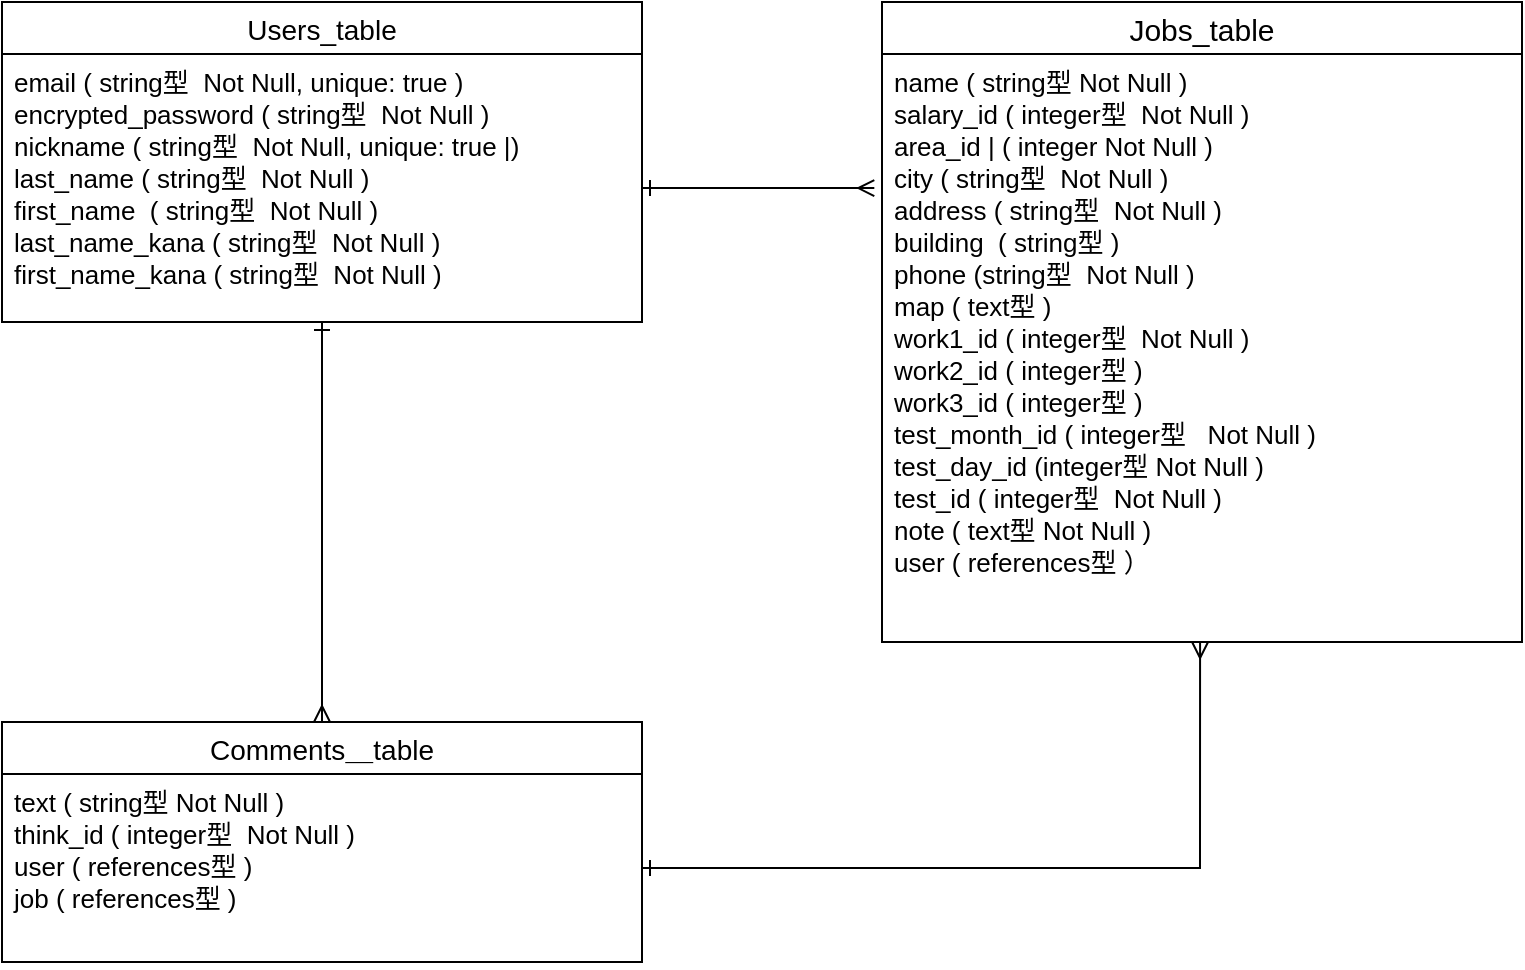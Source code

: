 <mxfile>
    <diagram id="HZ5lMM0vl2qLQC5hOGf-" name="ページ1">
        <mxGraphModel dx="895" dy="830" grid="1" gridSize="10" guides="1" tooltips="1" connect="1" arrows="1" fold="1" page="1" pageScale="1" pageWidth="827" pageHeight="1169" math="0" shadow="0">
            <root>
                <mxCell id="0"/>
                <mxCell id="1" parent="0"/>
                <mxCell id="15" value="Users_table" style="swimlane;fontStyle=0;childLayout=stackLayout;horizontal=1;startSize=26;horizontalStack=0;resizeParent=1;resizeParentMax=0;resizeLast=0;collapsible=1;marginBottom=0;align=center;fontSize=14;" parent="1" vertex="1">
                    <mxGeometry x="40" y="80" width="320" height="160" as="geometry"/>
                </mxCell>
                <mxCell id="16" value="email ( string型  Not Null, unique: true )&#10;encrypted_password ( string型  Not Null )&#10;nickname ( string型  Not Null, unique: true |)&#10;last_name ( string型  Not Null )&#10;first_name  ( string型  Not Null )&#10;last_name_kana ( string型  Not Null )&#10;first_name_kana ( string型  Not Null )" style="text;strokeColor=none;fillColor=none;spacingLeft=4;spacingRight=4;overflow=hidden;rotatable=0;points=[[0,0.5],[1,0.5]];portConstraint=eastwest;fontSize=13;" parent="15" vertex="1">
                    <mxGeometry y="26" width="320" height="134" as="geometry"/>
                </mxCell>
                <mxCell id="18" value="Jobs_table" style="swimlane;fontStyle=0;childLayout=stackLayout;horizontal=1;startSize=26;horizontalStack=0;resizeParent=1;resizeParentMax=0;resizeLast=0;collapsible=1;marginBottom=0;align=center;fontSize=15;" vertex="1" parent="1">
                    <mxGeometry x="480" y="80" width="320" height="320" as="geometry"/>
                </mxCell>
                <mxCell id="19" value="name ( string型 Not Null )&#10;salary_id ( integer型  Not Null )&#10;area_id         | ( integer Not Null )&#10;city ( string型  Not Null )&#10;address ( string型  Not Null )&#10;building  ( string型 )&#10;phone (string型  Not Null )&#10;map ( text型 )&#10;work1_id ( integer型  Not Null )&#10;work2_id ( integer型 ) &#10;work3_id ( integer型 )&#10;test_month_id ( integer型   Not Null )&#10;test_day_id (integer型 Not Null )&#10;test_id ( integer型  Not Null )&#10;note ( text型 Not Null )&#10;user ( references型 ）" style="text;strokeColor=none;fillColor=none;spacingLeft=4;spacingRight=4;overflow=hidden;rotatable=0;points=[[0,0.5],[1,0.5]];portConstraint=eastwest;fontSize=13;" vertex="1" parent="18">
                    <mxGeometry y="26" width="320" height="294" as="geometry"/>
                </mxCell>
                <mxCell id="28" style="edgeStyle=orthogonalEdgeStyle;rounded=0;orthogonalLoop=1;jettySize=auto;html=1;exitX=0.5;exitY=0;exitDx=0;exitDy=0;entryX=0.5;entryY=1;entryDx=0;entryDy=0;entryPerimeter=0;startArrow=ERmany;startFill=0;endArrow=ERone;endFill=0;fontSize=13;" edge="1" parent="1" source="22" target="16">
                    <mxGeometry relative="1" as="geometry"/>
                </mxCell>
                <mxCell id="22" value="Comments＿table" style="swimlane;fontStyle=0;childLayout=stackLayout;horizontal=1;startSize=26;horizontalStack=0;resizeParent=1;resizeParentMax=0;resizeLast=0;collapsible=1;marginBottom=0;align=center;fontSize=14;" vertex="1" parent="1">
                    <mxGeometry x="40" y="440" width="320" height="120" as="geometry"/>
                </mxCell>
                <mxCell id="23" value="text ( string型 Not Null )&#10;think_id ( integer型  Not Null )&#10;user ( references型 )&#10;job ( references型 )" style="text;strokeColor=none;fillColor=none;spacingLeft=4;spacingRight=4;overflow=hidden;rotatable=0;points=[[0,0.5],[1,0.5]];portConstraint=eastwest;fontSize=13;" vertex="1" parent="22">
                    <mxGeometry y="26" width="320" height="94" as="geometry"/>
                </mxCell>
                <mxCell id="27" style="edgeStyle=orthogonalEdgeStyle;rounded=0;orthogonalLoop=1;jettySize=auto;html=1;exitX=1;exitY=0.5;exitDx=0;exitDy=0;entryX=-0.012;entryY=0.228;entryDx=0;entryDy=0;entryPerimeter=0;fontSize=13;endArrow=ERmany;endFill=0;startArrow=ERone;startFill=0;" edge="1" parent="1" source="16" target="19">
                    <mxGeometry relative="1" as="geometry"/>
                </mxCell>
                <mxCell id="29" style="edgeStyle=orthogonalEdgeStyle;rounded=0;orthogonalLoop=1;jettySize=auto;html=1;exitX=1;exitY=0.5;exitDx=0;exitDy=0;entryX=0.497;entryY=1;entryDx=0;entryDy=0;entryPerimeter=0;startArrow=ERone;startFill=0;endArrow=ERmany;endFill=0;fontSize=13;" edge="1" parent="1" source="23" target="19">
                    <mxGeometry relative="1" as="geometry"/>
                </mxCell>
            </root>
        </mxGraphModel>
    </diagram>
</mxfile>